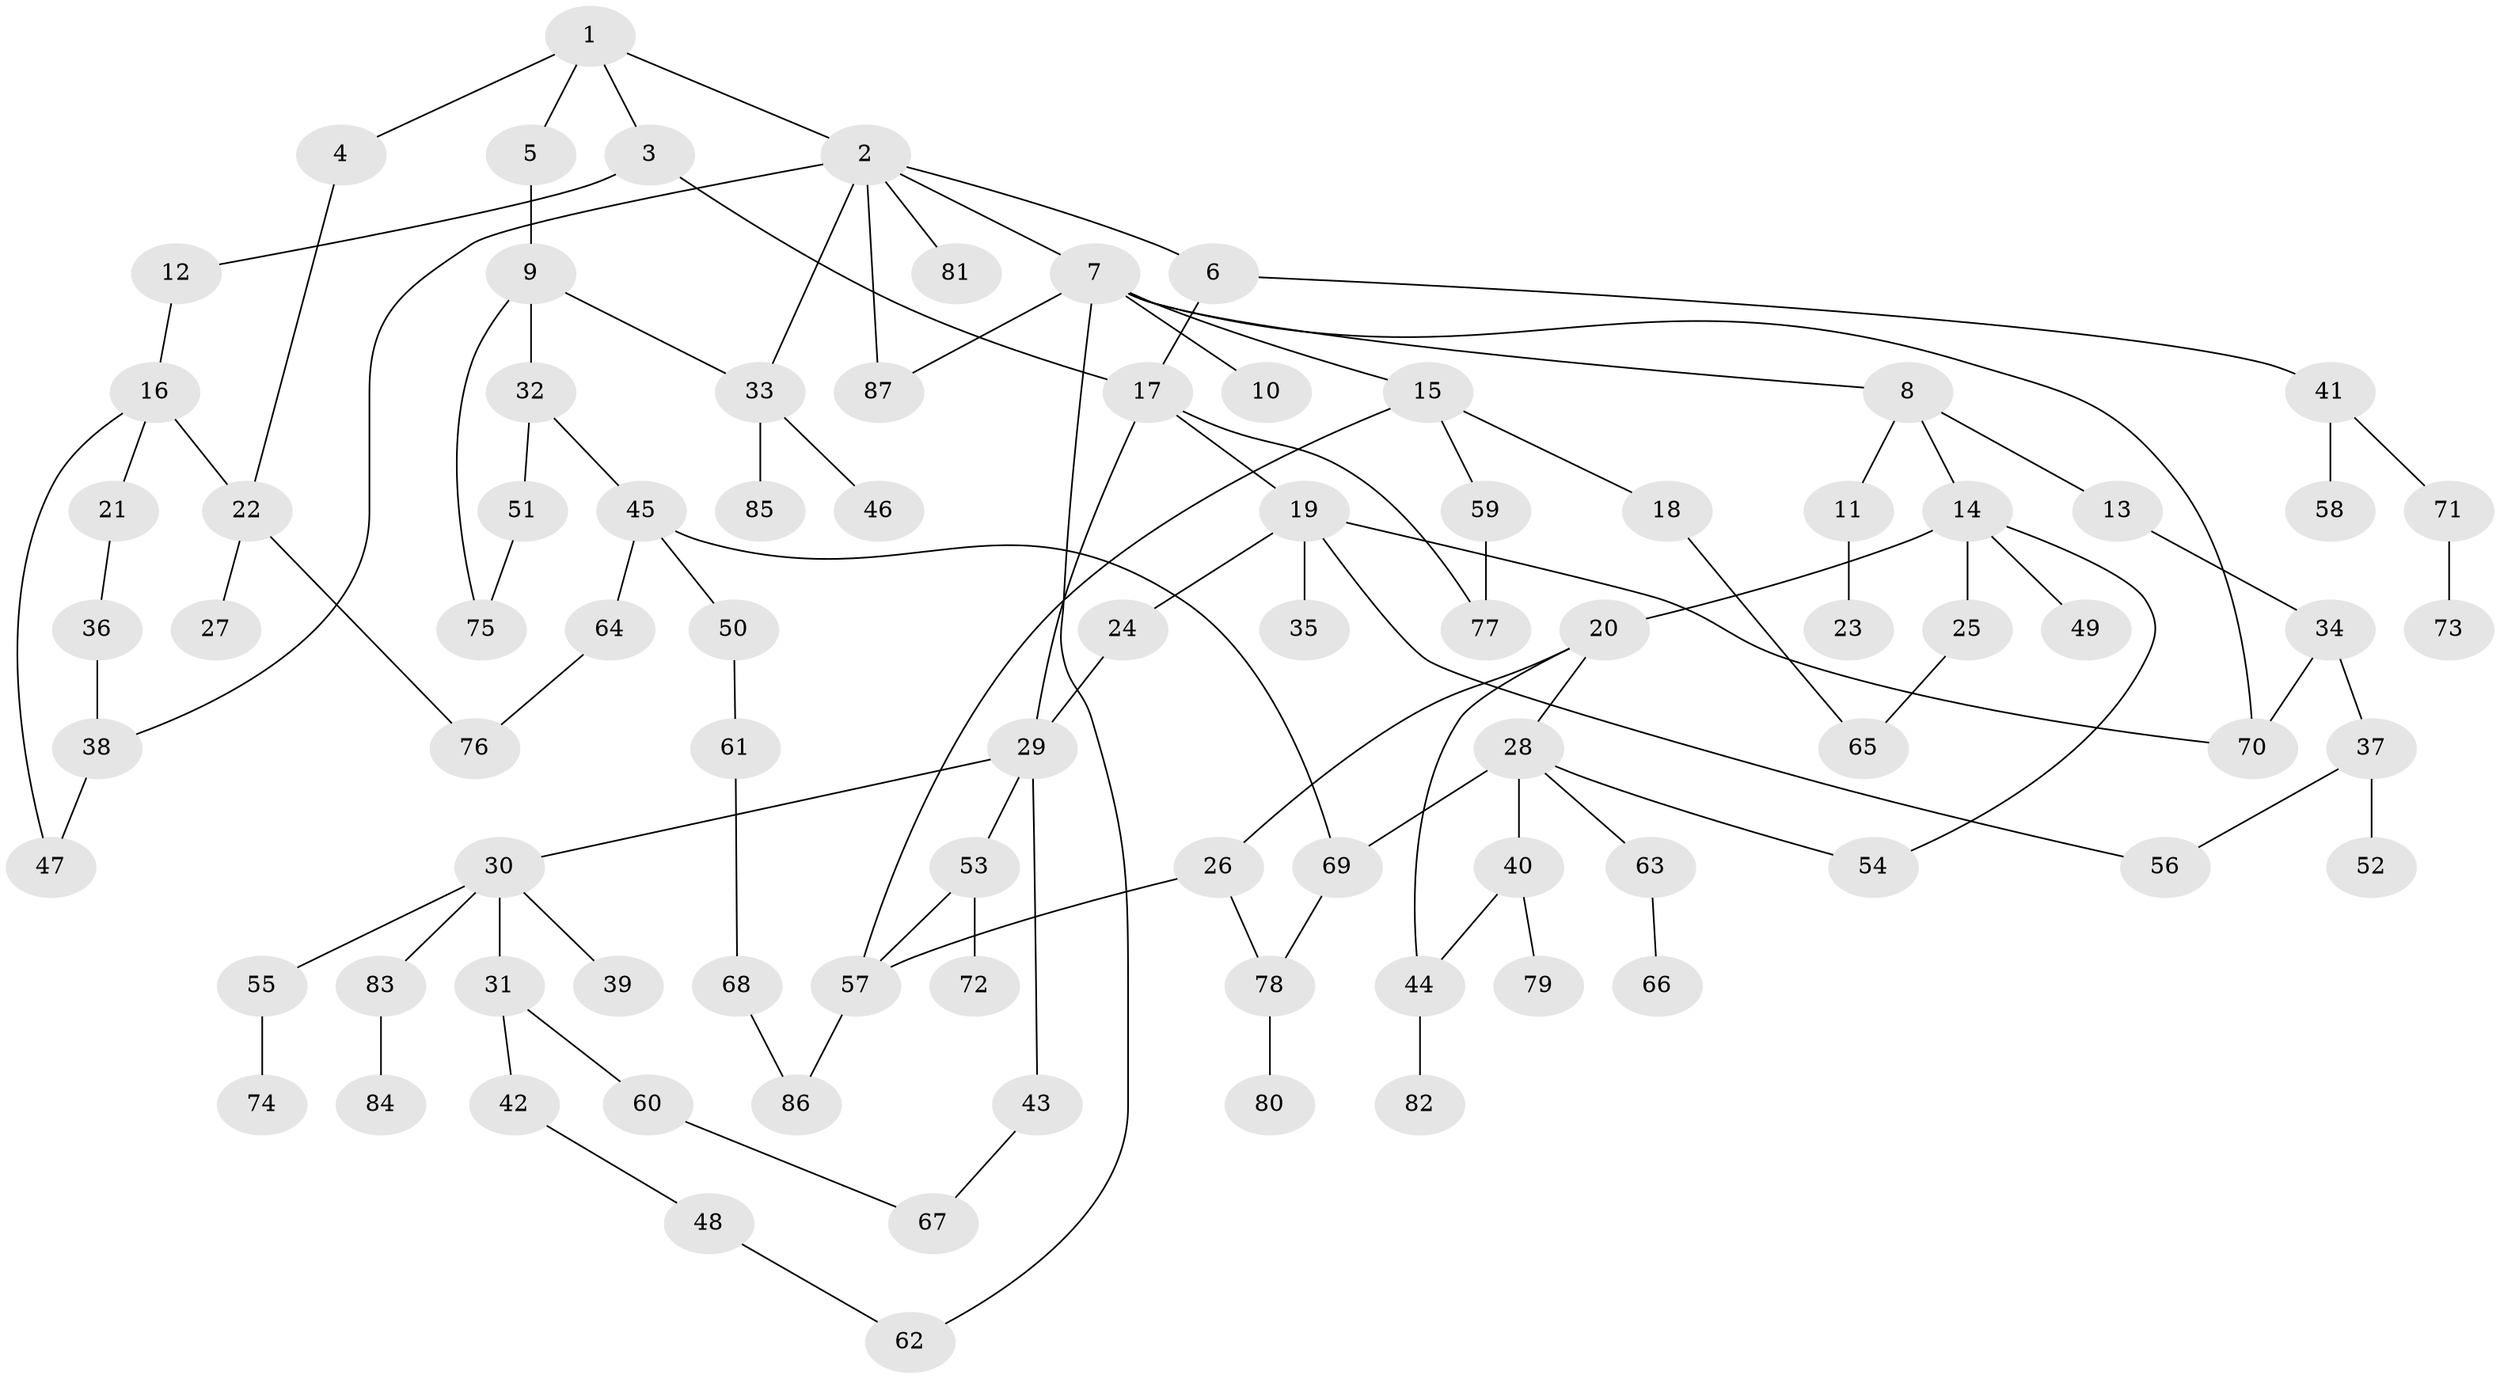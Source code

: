 // Generated by graph-tools (version 1.1) at 2025/01/03/09/25 03:01:04]
// undirected, 87 vertices, 109 edges
graph export_dot {
graph [start="1"]
  node [color=gray90,style=filled];
  1;
  2;
  3;
  4;
  5;
  6;
  7;
  8;
  9;
  10;
  11;
  12;
  13;
  14;
  15;
  16;
  17;
  18;
  19;
  20;
  21;
  22;
  23;
  24;
  25;
  26;
  27;
  28;
  29;
  30;
  31;
  32;
  33;
  34;
  35;
  36;
  37;
  38;
  39;
  40;
  41;
  42;
  43;
  44;
  45;
  46;
  47;
  48;
  49;
  50;
  51;
  52;
  53;
  54;
  55;
  56;
  57;
  58;
  59;
  60;
  61;
  62;
  63;
  64;
  65;
  66;
  67;
  68;
  69;
  70;
  71;
  72;
  73;
  74;
  75;
  76;
  77;
  78;
  79;
  80;
  81;
  82;
  83;
  84;
  85;
  86;
  87;
  1 -- 2;
  1 -- 3;
  1 -- 4;
  1 -- 5;
  2 -- 6;
  2 -- 7;
  2 -- 38;
  2 -- 81;
  2 -- 87;
  2 -- 33;
  3 -- 12;
  3 -- 17;
  4 -- 22;
  5 -- 9;
  6 -- 17;
  6 -- 41;
  7 -- 8;
  7 -- 10;
  7 -- 15;
  7 -- 70;
  7 -- 87;
  7 -- 62;
  8 -- 11;
  8 -- 13;
  8 -- 14;
  9 -- 32;
  9 -- 33;
  9 -- 75;
  11 -- 23;
  12 -- 16;
  13 -- 34;
  14 -- 20;
  14 -- 25;
  14 -- 49;
  14 -- 54;
  15 -- 18;
  15 -- 59;
  15 -- 57;
  16 -- 21;
  16 -- 22;
  16 -- 47;
  17 -- 19;
  17 -- 77;
  17 -- 29;
  18 -- 65;
  19 -- 24;
  19 -- 35;
  19 -- 56;
  19 -- 70;
  20 -- 26;
  20 -- 28;
  20 -- 44;
  21 -- 36;
  22 -- 27;
  22 -- 76;
  24 -- 29;
  25 -- 65;
  26 -- 78;
  26 -- 57;
  28 -- 40;
  28 -- 54;
  28 -- 63;
  28 -- 69;
  29 -- 30;
  29 -- 43;
  29 -- 53;
  30 -- 31;
  30 -- 39;
  30 -- 55;
  30 -- 83;
  31 -- 42;
  31 -- 60;
  32 -- 45;
  32 -- 51;
  33 -- 46;
  33 -- 85;
  34 -- 37;
  34 -- 70;
  36 -- 38;
  37 -- 52;
  37 -- 56;
  38 -- 47;
  40 -- 79;
  40 -- 44;
  41 -- 58;
  41 -- 71;
  42 -- 48;
  43 -- 67;
  44 -- 82;
  45 -- 50;
  45 -- 64;
  45 -- 69;
  48 -- 62;
  50 -- 61;
  51 -- 75;
  53 -- 57;
  53 -- 72;
  55 -- 74;
  57 -- 86;
  59 -- 77;
  60 -- 67;
  61 -- 68;
  63 -- 66;
  64 -- 76;
  68 -- 86;
  69 -- 78;
  71 -- 73;
  78 -- 80;
  83 -- 84;
}
